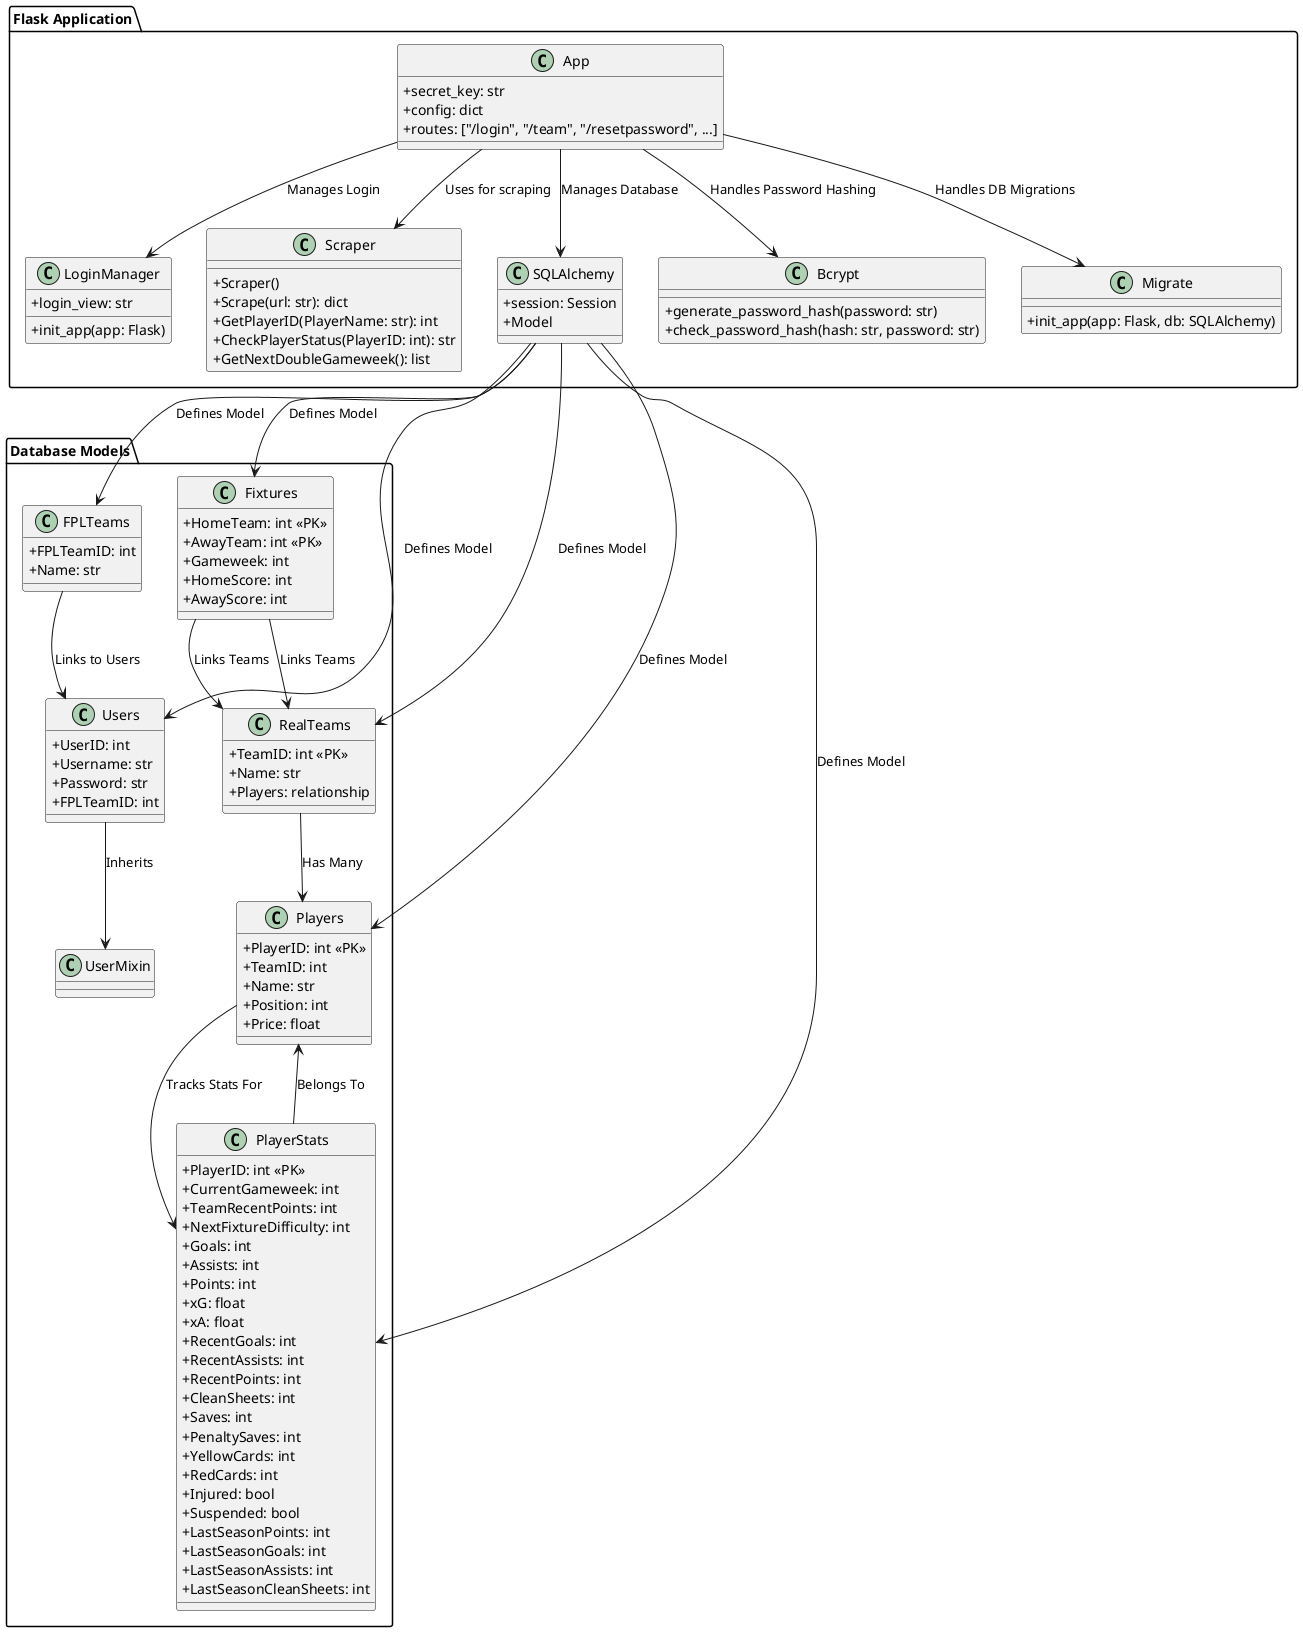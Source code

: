 @startuml
skinparam classAttributeIconSize 0

package "Flask Application" {
    class App {
        + secret_key: str
        + config: dict
        + routes: ["/login", "/team", "/resetpassword", ...]
    }

    class LoginManager {
        + login_view: str
        + init_app(app: Flask)
    }

    class Scraper {
        + Scraper()
        + Scrape(url: str): dict
        + GetPlayerID(PlayerName: str): int
        + CheckPlayerStatus(PlayerID: int): str
        + GetNextDoubleGameweek(): list
    }

    class SQLAlchemy {
        + session: Session
        + Model
    }

    class Bcrypt {
        + generate_password_hash(password: str)
        + check_password_hash(hash: str, password: str)
    }

    class Migrate {
        + init_app(app: Flask, db: SQLAlchemy)
    }

    App --> LoginManager : "Manages Login"
    App --> SQLAlchemy : "Manages Database"
    App --> Bcrypt : "Handles Password Hashing"
    App --> Migrate : "Handles DB Migrations"
    App --> Scraper : "Uses for scraping"
}

package "Database Models" {
    class FPLTeams {
        + FPLTeamID: int
        + Name: str
    }

    class Users {
        + UserID: int
        + Username: str
        + Password: str
        + FPLTeamID: int
    }

    class Fixtures {
        + HomeTeam: int <<PK>>
        + AwayTeam: int <<PK>>
        + Gameweek: int
        + HomeScore: int
        + AwayScore: int
    }

    class RealTeams {
        + TeamID: int <<PK>>
        + Name: str
        + Players: relationship
    }

   class Players {
    + PlayerID: int <<PK>>
    + TeamID: int
    + Name: str
    + Position: int
    + Price: float
}

    class PlayerStats {
    + PlayerID: int <<PK>>
    + CurrentGameweek: int
    + TeamRecentPoints: int
    + NextFixtureDifficulty: int
    + Goals: int
    + Assists: int
    + Points: int
    + xG: float
    + xA: float
    + RecentGoals: int
    + RecentAssists: int
    + RecentPoints: int
    + CleanSheets: int
    + Saves: int
    + PenaltySaves: int
    + YellowCards: int
    + RedCards: int
    + Injured: bool
    + Suspended: bool
    + LastSeasonPoints: int
    + LastSeasonGoals: int
    + LastSeasonAssists: int
    + LastSeasonCleanSheets: int
}

    SQLAlchemy --> FPLTeams : "Defines Model"
    SQLAlchemy --> Users : "Defines Model"
    SQLAlchemy --> Fixtures : "Defines Model"
    SQLAlchemy --> RealTeams : "Defines Model"
    SQLAlchemy --> Players : "Defines Model"
    SQLAlchemy --> PlayerStats : "Defines Model"
    Users --> UserMixin : "Inherits"
    RealTeams --> Players : "Has Many"
    Players --> PlayerStats : "Tracks Stats For"
    Fixtures --> RealTeams : "Links Teams"
    PlayerStats --> Players : "Belongs To"
    Fixtures --> RealTeams : "Links Teams"
    FPLTeams --> Users : "Links to Users"

}

@enduml